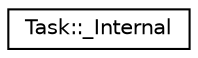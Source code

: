 digraph "Graphical Class Hierarchy"
{
 // LATEX_PDF_SIZE
  edge [fontname="Helvetica",fontsize="10",labelfontname="Helvetica",labelfontsize="10"];
  node [fontname="Helvetica",fontsize="10",shape=record];
  rankdir="LR";
  Node0 [label="Task::_Internal",height=0.2,width=0.4,color="black", fillcolor="white", style="filled",URL="$classoperations__research_1_1scheduling_1_1rcpsp_1_1_task_1_1___internal.html",tooltip=" "];
}
